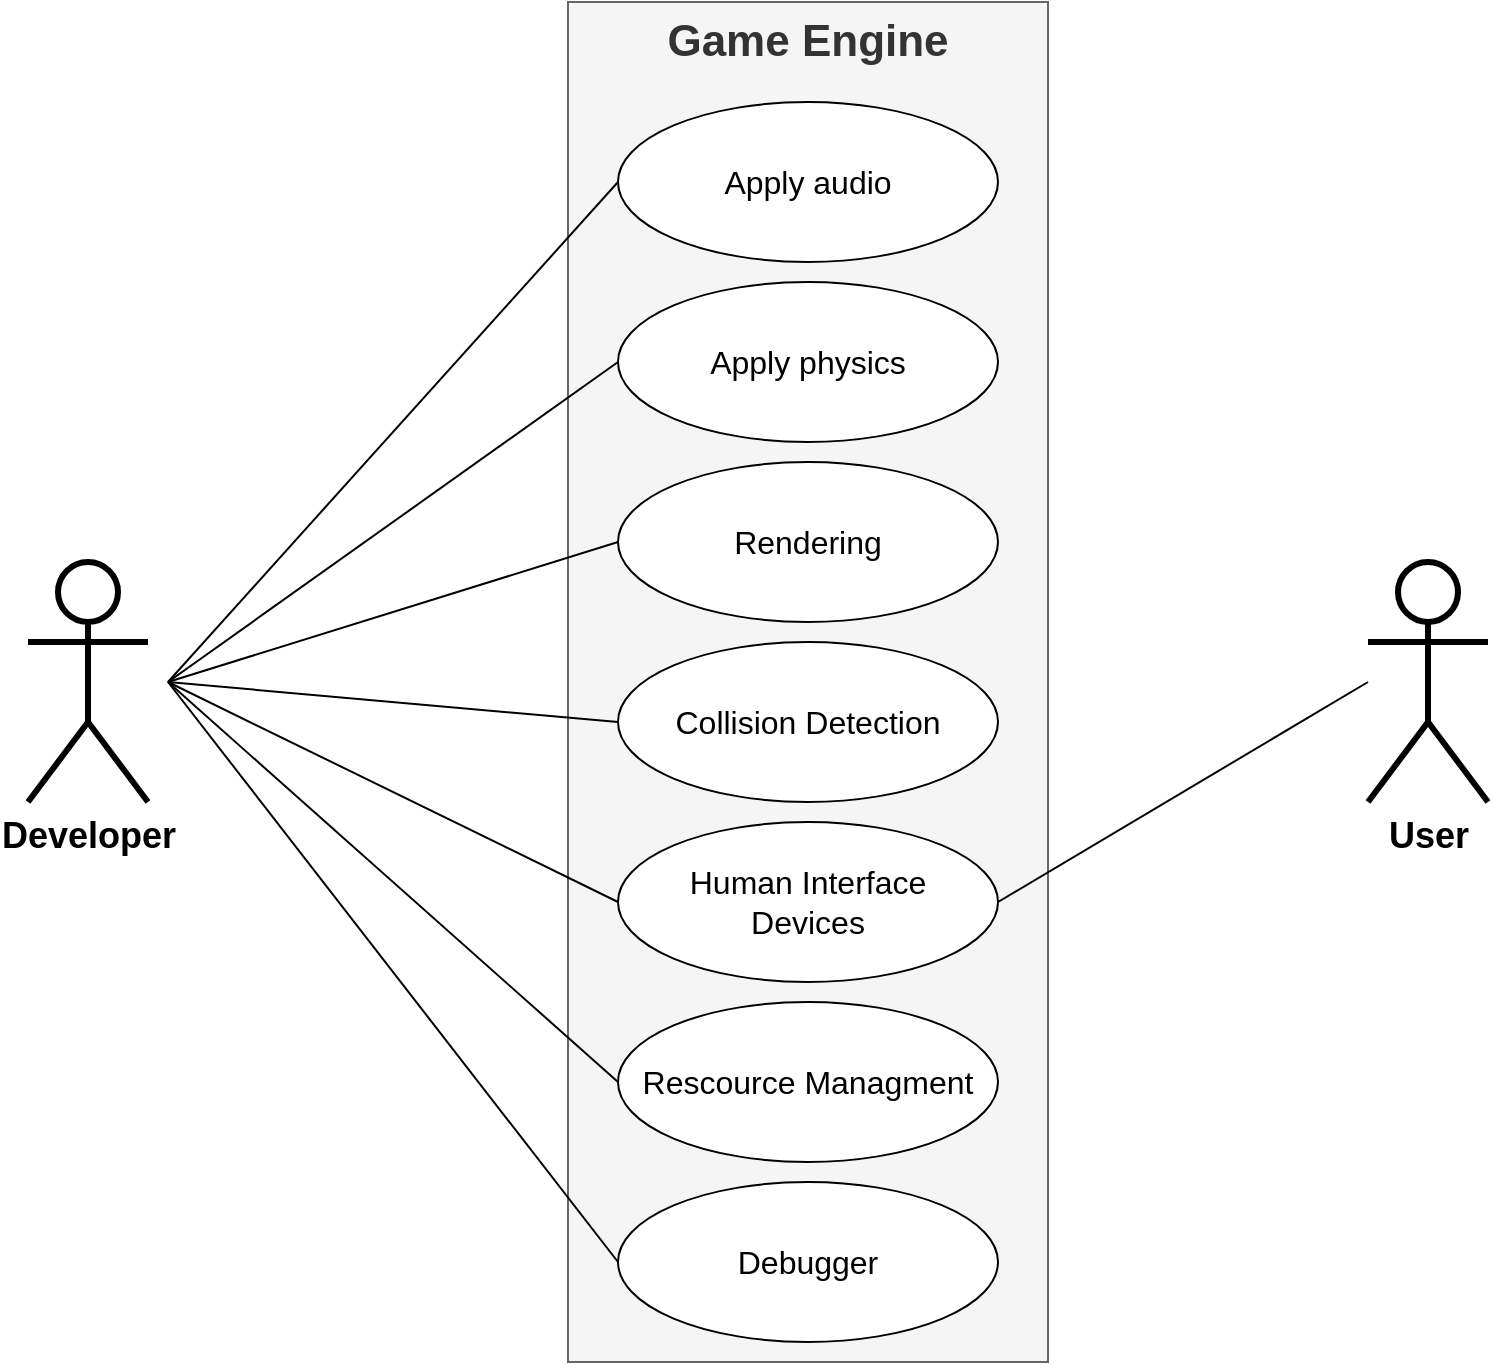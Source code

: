 <mxfile version="16.6.5" type="device"><diagram id="aZo4uPWpcgre0FrVtQoG" name="Page-1"><mxGraphModel dx="1759" dy="824" grid="1" gridSize="10" guides="1" tooltips="1" connect="1" arrows="1" fold="1" page="1" pageScale="1" pageWidth="850" pageHeight="1100" math="0" shadow="0"><root><mxCell id="0"/><mxCell id="1" parent="0"/><mxCell id="5H7zp8VKReksm-QP5sIz-1" value="&lt;font style=&quot;font-size: 18px&quot;&gt;&lt;b&gt;Developer&lt;/b&gt;&lt;/font&gt;" style="shape=umlActor;verticalLabelPosition=bottom;verticalAlign=top;html=1;outlineConnect=0;strokeWidth=3;" parent="1" vertex="1"><mxGeometry x="50" y="320" width="60" height="120" as="geometry"/></mxCell><mxCell id="5H7zp8VKReksm-QP5sIz-6" value="&lt;font style=&quot;font-size: 22px&quot;&gt;Game Engine&lt;/font&gt;" style="rounded=0;whiteSpace=wrap;html=1;fillColor=#f5f5f5;fontColor=#333333;strokeColor=#666666;verticalAlign=top;fontSize=15;fontStyle=1" parent="1" vertex="1"><mxGeometry x="320" y="40" width="240" height="680" as="geometry"/></mxCell><mxCell id="5H7zp8VKReksm-QP5sIz-7" value="&lt;font style=&quot;font-size: 16px&quot;&gt;Apply audio&lt;/font&gt;" style="ellipse;whiteSpace=wrap;html=1;" parent="1" vertex="1"><mxGeometry x="345" y="90" width="190" height="80" as="geometry"/></mxCell><mxCell id="5H7zp8VKReksm-QP5sIz-8" value="&lt;font style=&quot;font-size: 16px&quot;&gt;Apply physics&lt;/font&gt;" style="ellipse;whiteSpace=wrap;html=1;" parent="1" vertex="1"><mxGeometry x="345" y="180" width="190" height="80" as="geometry"/></mxCell><mxCell id="5H7zp8VKReksm-QP5sIz-9" value="&lt;font style=&quot;font-size: 16px&quot;&gt;Rendering&lt;/font&gt;" style="ellipse;whiteSpace=wrap;html=1;" parent="1" vertex="1"><mxGeometry x="345" y="270" width="190" height="80" as="geometry"/></mxCell><mxCell id="5H7zp8VKReksm-QP5sIz-10" value="&lt;font style=&quot;font-size: 16px&quot;&gt;Collision Detection&lt;/font&gt;" style="ellipse;whiteSpace=wrap;html=1;" parent="1" vertex="1"><mxGeometry x="345" y="360" width="190" height="80" as="geometry"/></mxCell><mxCell id="5H7zp8VKReksm-QP5sIz-11" value="&lt;font style=&quot;font-size: 16px&quot;&gt;Human Interface &lt;br&gt;Devices&lt;/font&gt;" style="ellipse;whiteSpace=wrap;html=1;" parent="1" vertex="1"><mxGeometry x="345" y="450" width="190" height="80" as="geometry"/></mxCell><mxCell id="5H7zp8VKReksm-QP5sIz-12" value="&lt;font style=&quot;font-size: 16px&quot;&gt;Rescource Managment&lt;/font&gt;" style="ellipse;whiteSpace=wrap;html=1;" parent="1" vertex="1"><mxGeometry x="345" y="540" width="190" height="80" as="geometry"/></mxCell><mxCell id="5H7zp8VKReksm-QP5sIz-13" value="&lt;font style=&quot;font-size: 16px&quot;&gt;Debugger&lt;/font&gt;" style="ellipse;whiteSpace=wrap;html=1;" parent="1" vertex="1"><mxGeometry x="345" y="630" width="190" height="80" as="geometry"/></mxCell><mxCell id="5H7zp8VKReksm-QP5sIz-15" value="" style="endArrow=none;html=1;rounded=0;fontSize=16;entryX=0;entryY=0.5;entryDx=0;entryDy=0;" parent="1" target="5H7zp8VKReksm-QP5sIz-7" edge="1"><mxGeometry width="50" height="50" relative="1" as="geometry"><mxPoint x="120" y="380" as="sourcePoint"/><mxPoint x="300" y="320" as="targetPoint"/></mxGeometry></mxCell><mxCell id="5H7zp8VKReksm-QP5sIz-16" value="" style="endArrow=none;html=1;rounded=0;fontSize=16;entryX=0;entryY=0.5;entryDx=0;entryDy=0;" parent="1" target="5H7zp8VKReksm-QP5sIz-8" edge="1"><mxGeometry width="50" height="50" relative="1" as="geometry"><mxPoint x="120" y="380" as="sourcePoint"/><mxPoint x="340" y="230" as="targetPoint"/></mxGeometry></mxCell><mxCell id="5H7zp8VKReksm-QP5sIz-20" value="" style="endArrow=none;html=1;rounded=0;fontSize=16;entryX=0;entryY=0.5;entryDx=0;entryDy=0;" parent="1" target="5H7zp8VKReksm-QP5sIz-9" edge="1"><mxGeometry width="50" height="50" relative="1" as="geometry"><mxPoint x="120" y="380" as="sourcePoint"/><mxPoint x="255.0" y="410.0" as="targetPoint"/></mxGeometry></mxCell><mxCell id="5H7zp8VKReksm-QP5sIz-21" value="" style="endArrow=none;html=1;rounded=0;fontSize=16;entryX=0;entryY=0.5;entryDx=0;entryDy=0;" parent="1" target="5H7zp8VKReksm-QP5sIz-12" edge="1"><mxGeometry width="50" height="50" relative="1" as="geometry"><mxPoint x="120" y="380" as="sourcePoint"/><mxPoint x="355.0" y="470.0" as="targetPoint"/></mxGeometry></mxCell><mxCell id="5H7zp8VKReksm-QP5sIz-22" value="" style="endArrow=none;html=1;rounded=0;fontSize=16;entryX=0;entryY=0.5;entryDx=0;entryDy=0;" parent="1" target="5H7zp8VKReksm-QP5sIz-10" edge="1"><mxGeometry width="50" height="50" relative="1" as="geometry"><mxPoint x="120" y="380" as="sourcePoint"/><mxPoint x="245.0" y="440.0" as="targetPoint"/></mxGeometry></mxCell><mxCell id="5H7zp8VKReksm-QP5sIz-23" value="" style="endArrow=none;html=1;rounded=0;fontSize=16;entryX=0;entryY=0.5;entryDx=0;entryDy=0;" parent="1" target="5H7zp8VKReksm-QP5sIz-11" edge="1"><mxGeometry width="50" height="50" relative="1" as="geometry"><mxPoint x="120" y="380" as="sourcePoint"/><mxPoint x="305.0" y="440.0" as="targetPoint"/></mxGeometry></mxCell><mxCell id="5H7zp8VKReksm-QP5sIz-24" value="" style="endArrow=none;html=1;rounded=0;fontSize=16;entryX=0;entryY=0.5;entryDx=0;entryDy=0;" parent="1" target="5H7zp8VKReksm-QP5sIz-13" edge="1"><mxGeometry width="50" height="50" relative="1" as="geometry"><mxPoint x="120" y="380" as="sourcePoint"/><mxPoint x="435.0" y="220.0" as="targetPoint"/></mxGeometry></mxCell><mxCell id="kEGj1-FynB-LFR_EQy-0-1" value="&lt;font style=&quot;font-size: 18px&quot;&gt;&lt;b&gt;User&lt;/b&gt;&lt;/font&gt;" style="shape=umlActor;verticalLabelPosition=bottom;verticalAlign=top;html=1;outlineConnect=0;strokeWidth=3;" vertex="1" parent="1"><mxGeometry x="720" y="320" width="60" height="120" as="geometry"/></mxCell><mxCell id="kEGj1-FynB-LFR_EQy-0-2" value="" style="endArrow=none;html=1;rounded=0;fontSize=16;exitX=1;exitY=0.5;exitDx=0;exitDy=0;" edge="1" parent="1" source="5H7zp8VKReksm-QP5sIz-11"><mxGeometry width="50" height="50" relative="1" as="geometry"><mxPoint x="540" y="480" as="sourcePoint"/><mxPoint x="720" y="380" as="targetPoint"/></mxGeometry></mxCell></root></mxGraphModel></diagram></mxfile>